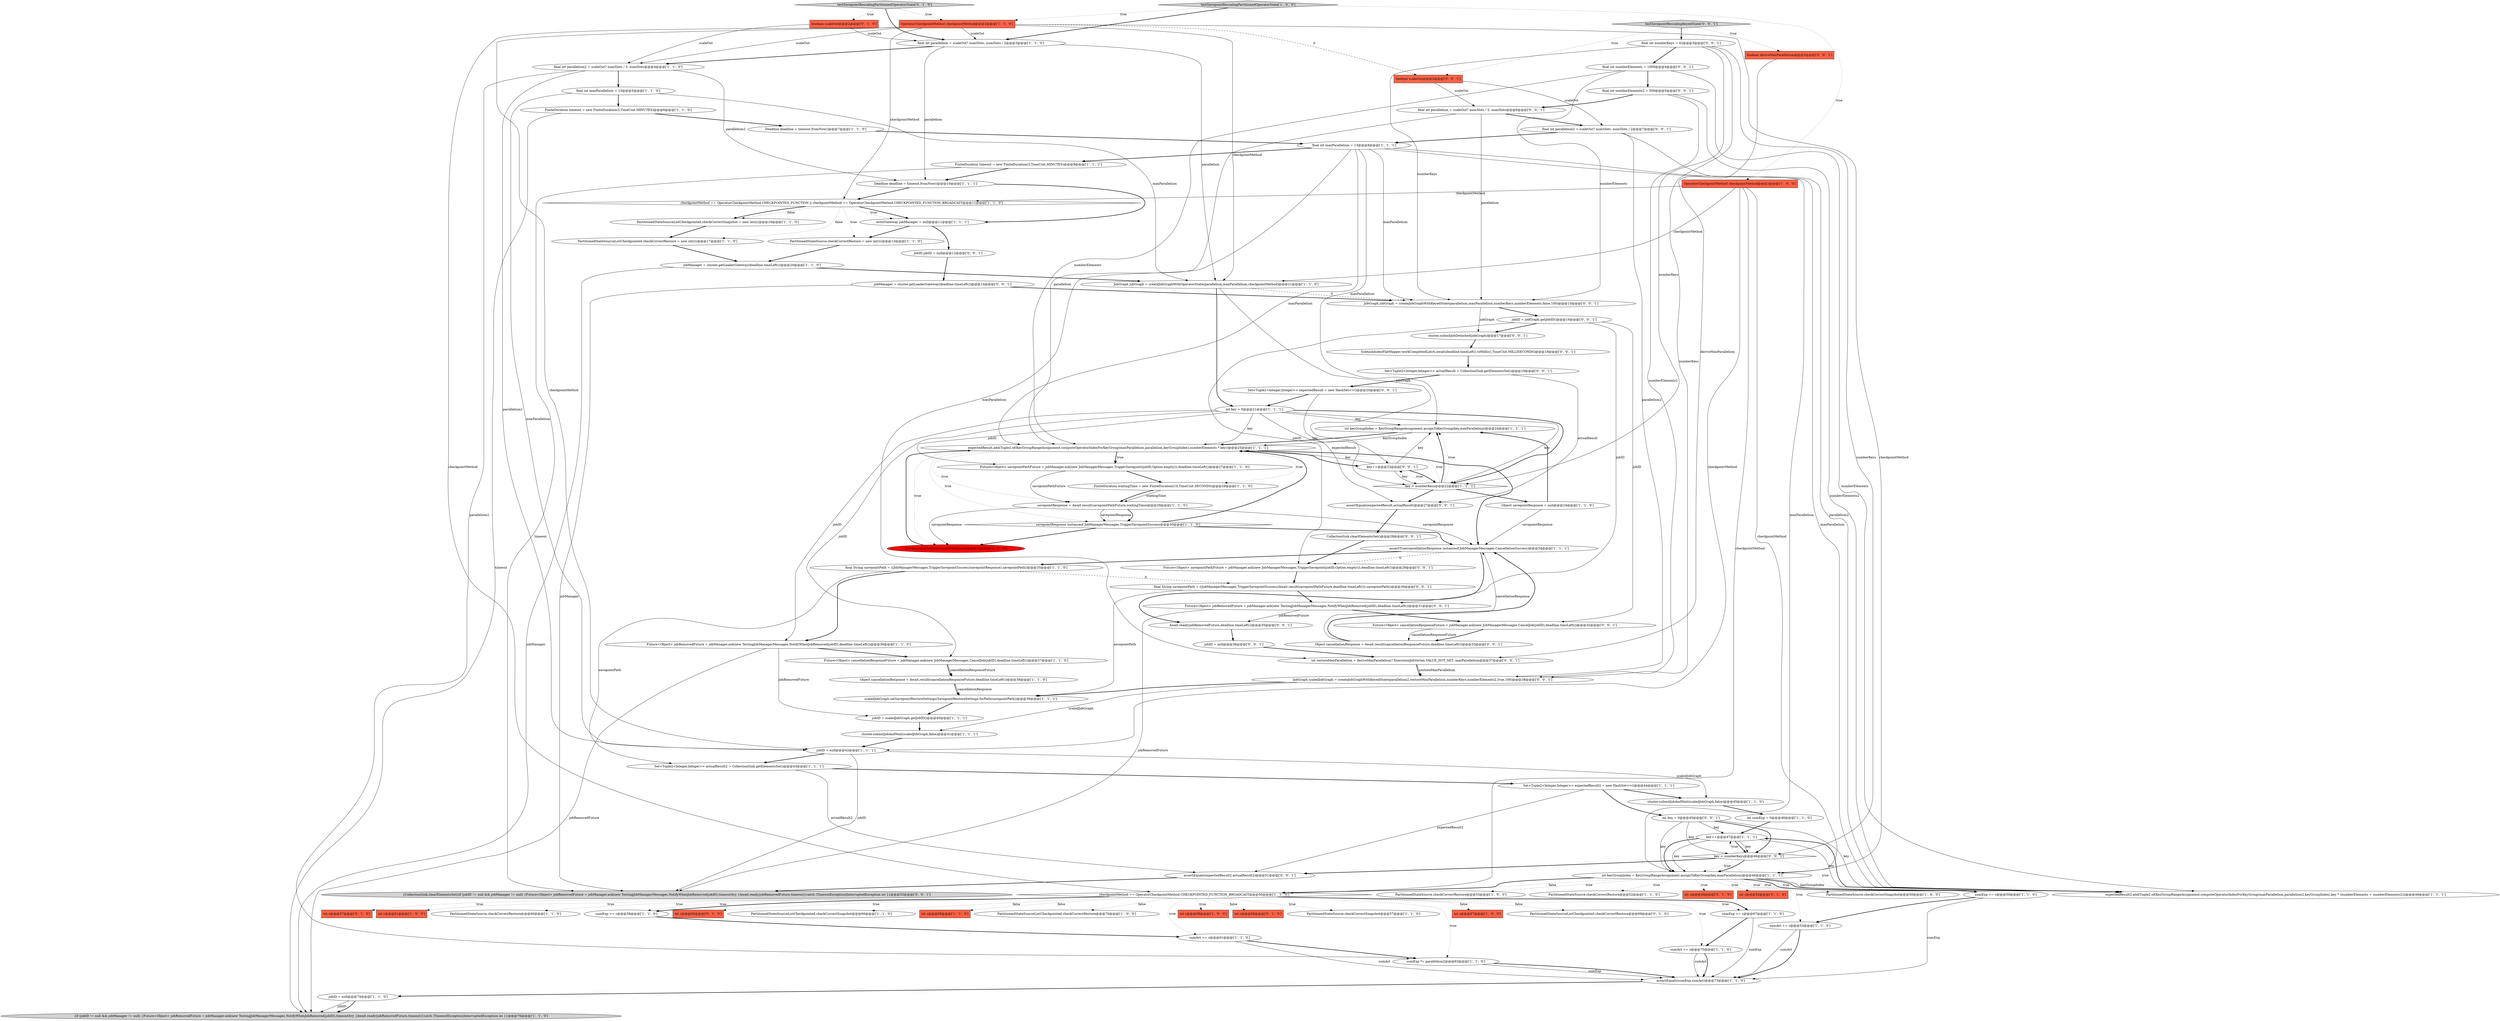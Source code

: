 digraph {
24 [style = filled, label = "JobGraph jobGraph = createJobGraphWithOperatorState(parallelism,maxParallelism,checkpointMethod)@@@21@@@['1', '1', '0']", fillcolor = white, shape = ellipse image = "AAA0AAABBB1BBB"];
26 [style = filled, label = "int keyGroupIndex = KeyGroupRangeAssignment.assignToKeyGroup(key,maxParallelism)@@@24@@@['1', '1', '1']", fillcolor = white, shape = ellipse image = "AAA0AAABBB1BBB"];
85 [style = filled, label = "boolean scaleOut@@@2@@@['0', '0', '1']", fillcolor = tomato, shape = box image = "AAA0AAABBB3BBB"];
12 [style = filled, label = "sumAct += c@@@61@@@['1', '1', '0']", fillcolor = white, shape = ellipse image = "AAA0AAABBB1BBB"];
1 [style = filled, label = "Object savepointResponse = null@@@24@@@['1', '1', '0']", fillcolor = white, shape = ellipse image = "AAA0AAABBB1BBB"];
39 [style = filled, label = "assertTrue(cancellationResponse instanceof JobManagerMessages.CancellationSuccess)@@@34@@@['1', '1', '1']", fillcolor = white, shape = ellipse image = "AAA0AAABBB1BBB"];
28 [style = filled, label = "OperatorCheckpointMethod checkpointMethod@@@2@@@['1', '1', '0']", fillcolor = tomato, shape = box image = "AAA0AAABBB1BBB"];
58 [style = filled, label = "savepointResponse instanceof JobManagerMessages.TriggerSavepointSuccess@@@30@@@['1', '1', '0']", fillcolor = white, shape = diamond image = "AAA0AAABBB1BBB"];
95 [style = filled, label = "final String savepointPath = ((JobManagerMessages.TriggerSavepointSuccess)Await.result(savepointPathFuture,deadline.timeLeft())).savepointPath()@@@30@@@['0', '0', '1']", fillcolor = white, shape = ellipse image = "AAA0AAABBB3BBB"];
52 [style = filled, label = "expectedResult2.add(Tuple2.of(KeyGroupRangeAssignment.computeOperatorIndexForKeyGroup(maxParallelism,parallelism2,keyGroupIndex),key * (numberElements + numberElements2)))@@@49@@@['1', '1', '1']", fillcolor = white, shape = ellipse image = "AAA0AAABBB1BBB"];
82 [style = filled, label = "Future<Object> cancellationResponseFuture = jobManager.ask(new JobManagerMessages.CancelJob(jobID),deadline.timeLeft())@@@32@@@['0', '0', '1']", fillcolor = white, shape = ellipse image = "AAA0AAABBB3BBB"];
22 [style = filled, label = "jobManager = cluster.getLeaderGateway(deadline.timeLeft())@@@20@@@['1', '1', '0']", fillcolor = white, shape = ellipse image = "AAA0AAABBB1BBB"];
5 [style = filled, label = "{if (jobID != null && jobManager != null) {Future<Object> jobRemovedFuture = jobManager.ask(new TestingJobManagerMessages.NotifyWhenJobRemoved(jobID),timeout)try {Await.ready(jobRemovedFuture,timeout)}catch (TimeoutException|InterruptedException ie) }}@@@76@@@['1', '1', '0']", fillcolor = lightgray, shape = ellipse image = "AAA0AAABBB1BBB"];
36 [style = filled, label = "sumExp += c@@@67@@@['1', '1', '0']", fillcolor = white, shape = ellipse image = "AAA0AAABBB1BBB"];
10 [style = filled, label = "FiniteDuration timeout = new FiniteDuration(3,TimeUnit.MINUTES)@@@9@@@['1', '1', '1']", fillcolor = white, shape = ellipse image = "AAA0AAABBB1BBB"];
19 [style = filled, label = "FiniteDuration timeout = new FiniteDuration(3,TimeUnit.MINUTES)@@@6@@@['1', '1', '0']", fillcolor = white, shape = ellipse image = "AAA0AAABBB1BBB"];
83 [style = filled, label = "assertEquals(expectedResult,actualResult)@@@27@@@['0', '0', '1']", fillcolor = white, shape = ellipse image = "AAA0AAABBB3BBB"];
8 [style = filled, label = "int sumExp = 0@@@46@@@['1', '1', '0']", fillcolor = white, shape = ellipse image = "AAA0AAABBB1BBB"];
72 [style = filled, label = "boolean scaleOut@@@2@@@['0', '1', '0']", fillcolor = tomato, shape = box image = "AAA0AAABBB2BBB"];
88 [style = filled, label = "CollectionSink.clearElementsSet()@@@28@@@['0', '0', '1']", fillcolor = white, shape = ellipse image = "AAA0AAABBB3BBB"];
62 [style = filled, label = "jobID = null@@@74@@@['1', '1', '0']", fillcolor = white, shape = ellipse image = "AAA0AAABBB1BBB"];
6 [style = filled, label = "sumAct += c@@@70@@@['1', '1', '0']", fillcolor = white, shape = ellipse image = "AAA0AAABBB1BBB"];
17 [style = filled, label = "int c@@@58@@@['1', '0', '0']", fillcolor = tomato, shape = box image = "AAA0AAABBB1BBB"];
21 [style = filled, label = "OperatorCheckpointMethod checkpointMethod@@@2@@@['1', '0', '0']", fillcolor = tomato, shape = box image = "AAA0AAABBB1BBB"];
80 [style = filled, label = "Object cancellationResponse = Await.result(cancellationResponseFuture,deadline.timeLeft())@@@33@@@['0', '0', '1']", fillcolor = white, shape = ellipse image = "AAA0AAABBB3BBB"];
47 [style = filled, label = "sumExp += c@@@50@@@['1', '1', '0']", fillcolor = white, shape = ellipse image = "AAA0AAABBB1BBB"];
73 [style = filled, label = "int c@@@66@@@['0', '1', '0']", fillcolor = tomato, shape = box image = "AAA0AAABBB2BBB"];
29 [style = filled, label = "checkpointMethod == OperatorCheckpointMethod.CHECKPOINTED_FUNCTION || checkpointMethod == OperatorCheckpointMethod.CHECKPOINTED_FUNCTION_BROADCAST@@@11@@@['1', '1', '0']", fillcolor = white, shape = diamond image = "AAA0AAABBB1BBB"];
42 [style = filled, label = "Future<Object> cancellationResponseFuture = jobManager.ask(new JobManagerMessages.CancelJob(jobID),deadline.timeLeft())@@@37@@@['1', '1', '0']", fillcolor = white, shape = ellipse image = "AAA0AAABBB1BBB"];
84 [style = filled, label = "key < numberKeys@@@46@@@['0', '0', '1']", fillcolor = white, shape = diamond image = "AAA0AAABBB3BBB"];
100 [style = filled, label = "final int numberElements = 1000@@@4@@@['0', '0', '1']", fillcolor = white, shape = ellipse image = "AAA0AAABBB3BBB"];
38 [style = filled, label = "FiniteDuration waitingTime = new FiniteDuration(10,TimeUnit.SECONDS)@@@28@@@['1', '1', '0']", fillcolor = white, shape = ellipse image = "AAA0AAABBB1BBB"];
60 [style = filled, label = "Deadline deadline = timeout.fromNow()@@@10@@@['1', '1', '1']", fillcolor = white, shape = ellipse image = "AAA0AAABBB1BBB"];
43 [style = filled, label = "Set<Tuple2<Integer,Integer>> expectedResult2 = new HashSet<>()@@@44@@@['1', '1', '1']", fillcolor = white, shape = ellipse image = "AAA0AAABBB1BBB"];
76 [style = filled, label = "final int parallelism = scaleOut? numSlots / 2: numSlots@@@6@@@['0', '0', '1']", fillcolor = white, shape = ellipse image = "AAA0AAABBB3BBB"];
11 [style = filled, label = "PartitionedStateSourceListCheckpointed.checkCorrectSnapshot = new int((((@@@16@@@['1', '1', '0']", fillcolor = white, shape = ellipse image = "AAA0AAABBB1BBB"];
3 [style = filled, label = "final int maxParallelism = 13@@@5@@@['1', '1', '0']", fillcolor = white, shape = ellipse image = "AAA0AAABBB1BBB"];
89 [style = filled, label = "jobID = jobGraph.getJobID()@@@16@@@['0', '0', '1']", fillcolor = white, shape = ellipse image = "AAA0AAABBB3BBB"];
86 [style = filled, label = "final int numberKeys = 42@@@3@@@['0', '0', '1']", fillcolor = white, shape = ellipse image = "AAA0AAABBB3BBB"];
13 [style = filled, label = "PartitionedStateSourceListCheckpointed.checkCorrectRestore = new int((((@@@17@@@['1', '1', '0']", fillcolor = white, shape = ellipse image = "AAA0AAABBB1BBB"];
53 [style = filled, label = "cluster.submitJobAndWait(scaledJobGraph,false)@@@45@@@['1', '1', '0']", fillcolor = white, shape = ellipse image = "AAA0AAABBB1BBB"];
16 [style = filled, label = "System.out.println(savepointResponse)@@@33@@@['1', '0', '0']", fillcolor = red, shape = ellipse image = "AAA1AAABBB1BBB"];
54 [style = filled, label = "int keyGroupIndex = KeyGroupRangeAssignment.assignToKeyGroup(key,maxParallelism)@@@48@@@['1', '1', '1']", fillcolor = white, shape = ellipse image = "AAA0AAABBB1BBB"];
25 [style = filled, label = "PartitionedStateSource.checkCorrectSnapshot@@@57@@@['1', '1', '0']", fillcolor = white, shape = ellipse image = "AAA0AAABBB1BBB"];
0 [style = filled, label = "int c@@@67@@@['1', '0', '0']", fillcolor = tomato, shape = box image = "AAA0AAABBB1BBB"];
35 [style = filled, label = "sumExp += c@@@58@@@['1', '1', '0']", fillcolor = white, shape = ellipse image = "AAA0AAABBB1BBB"];
23 [style = filled, label = "final int parallelism = scaleOut? numSlots: numSlots / 2@@@3@@@['1', '1', '0']", fillcolor = white, shape = ellipse image = "AAA0AAABBB1BBB"];
64 [style = filled, label = "int key = 0@@@21@@@['1', '1', '1']", fillcolor = white, shape = ellipse image = "AAA0AAABBB1BBB"];
71 [style = filled, label = "PartitionedStateSourceListCheckpointed.checkCorrectRestore@@@69@@@['0', '1', '0']", fillcolor = white, shape = ellipse image = "AAA0AAABBB2BBB"];
102 [style = filled, label = "cluster.submitJobDetached(jobGraph)@@@17@@@['0', '0', '1']", fillcolor = white, shape = ellipse image = "AAA0AAABBB3BBB"];
91 [style = filled, label = "jobID = null@@@36@@@['0', '0', '1']", fillcolor = white, shape = ellipse image = "AAA0AAABBB3BBB"];
27 [style = filled, label = "jobID = scaledJobGraph.getJobID()@@@40@@@['1', '1', '1']", fillcolor = white, shape = ellipse image = "AAA0AAABBB1BBB"];
105 [style = filled, label = "SubtaskIndexFlatMapper.workCompletedLatch.await(deadline.timeLeft().toMillis(),TimeUnit.MILLISECONDS)@@@18@@@['0', '0', '1']", fillcolor = white, shape = ellipse image = "AAA0AAABBB3BBB"];
56 [style = filled, label = "final String savepointPath = ((JobManagerMessages.TriggerSavepointSuccess)savepointResponse).savepointPath()@@@35@@@['1', '1', '0']", fillcolor = white, shape = ellipse image = "AAA0AAABBB1BBB"];
69 [style = filled, label = "int c@@@57@@@['0', '1', '0']", fillcolor = tomato, shape = box image = "AAA0AAABBB2BBB"];
98 [style = filled, label = "testSavepointRescalingKeyedState['0', '0', '1']", fillcolor = lightgray, shape = diamond image = "AAA0AAABBB3BBB"];
40 [style = filled, label = "Set<Tuple2<Integer,Integer>> actualResult2 = CollectionSink.getElementsSet()@@@43@@@['1', '1', '1']", fillcolor = white, shape = ellipse image = "AAA0AAABBB1BBB"];
2 [style = filled, label = "PartitionedStateSource.checkCorrectRestore@@@53@@@['1', '0', '0']", fillcolor = white, shape = ellipse image = "AAA0AAABBB1BBB"];
33 [style = filled, label = "Object cancellationResponse = Await.result(cancellationResponseFuture,deadline.timeLeft())@@@38@@@['1', '1', '0']", fillcolor = white, shape = ellipse image = "AAA0AAABBB1BBB"];
41 [style = filled, label = "int c@@@61@@@['1', '0', '0']", fillcolor = tomato, shape = box image = "AAA0AAABBB1BBB"];
4 [style = filled, label = "final int maxParallelism = 13@@@8@@@['1', '1', '1']", fillcolor = white, shape = ellipse image = "AAA0AAABBB1BBB"];
9 [style = filled, label = "Future<Object> savepointPathFuture = jobManager.ask(new JobManagerMessages.TriggerSavepoint(jobID,Option.empty()),deadline.timeLeft())@@@27@@@['1', '1', '0']", fillcolor = white, shape = ellipse image = "AAA0AAABBB1BBB"];
32 [style = filled, label = "ActorGateway jobManager = null@@@11@@@['1', '1', '1']", fillcolor = white, shape = ellipse image = "AAA0AAABBB1BBB"];
55 [style = filled, label = "key < numberKeys@@@22@@@['1', '1', '1']", fillcolor = white, shape = diamond image = "AAA0AAABBB1BBB"];
74 [style = filled, label = "int key = 0@@@45@@@['0', '0', '1']", fillcolor = white, shape = ellipse image = "AAA0AAABBB3BBB"];
59 [style = filled, label = "PartitionedStateSource.checkCorrectRestore@@@60@@@['1', '1', '0']", fillcolor = white, shape = ellipse image = "AAA0AAABBB1BBB"];
75 [style = filled, label = "Set<Tuple2<Integer,Integer>> expectedResult = new HashSet<>()@@@20@@@['0', '0', '1']", fillcolor = white, shape = ellipse image = "AAA0AAABBB3BBB"];
104 [style = filled, label = "final int numberElements2 = 500@@@5@@@['0', '0', '1']", fillcolor = white, shape = ellipse image = "AAA0AAABBB3BBB"];
103 [style = filled, label = "Await.ready(jobRemovedFuture,deadline.timeLeft())@@@35@@@['0', '0', '1']", fillcolor = white, shape = ellipse image = "AAA0AAABBB3BBB"];
45 [style = filled, label = "sumExp *= parallelism2@@@63@@@['1', '1', '0']", fillcolor = white, shape = ellipse image = "AAA0AAABBB1BBB"];
31 [style = filled, label = "Deadline deadline = timeout.fromNow()@@@7@@@['1', '1', '0']", fillcolor = white, shape = ellipse image = "AAA0AAABBB1BBB"];
34 [style = filled, label = "savepointResponse = Await.result(savepointPathFuture,waitingTime)@@@29@@@['1', '1', '0']", fillcolor = white, shape = ellipse image = "AAA0AAABBB1BBB"];
46 [style = filled, label = "PartitionedStateSource.checkCorrectRestore@@@52@@@['1', '1', '0']", fillcolor = white, shape = ellipse image = "AAA0AAABBB1BBB"];
63 [style = filled, label = "PartitionedStateSource.checkCorrectRestore = new int((((@@@13@@@['1', '1', '0']", fillcolor = white, shape = ellipse image = "AAA0AAABBB1BBB"];
50 [style = filled, label = "cluster.submitJobAndWait(scaledJobGraph,false)@@@41@@@['1', '1', '1']", fillcolor = white, shape = ellipse image = "AAA0AAABBB1BBB"];
68 [style = filled, label = "int c@@@49@@@['0', '1', '0']", fillcolor = tomato, shape = box image = "AAA0AAABBB2BBB"];
99 [style = filled, label = "JobGraph scaledJobGraph = createJobGraphWithKeyedState(parallelism2,restoreMaxParallelism,numberKeys,numberElements2,true,100)@@@38@@@['0', '0', '1']", fillcolor = white, shape = ellipse image = "AAA0AAABBB3BBB"];
48 [style = filled, label = "sumAct += c@@@53@@@['1', '1', '0']", fillcolor = white, shape = ellipse image = "AAA0AAABBB1BBB"];
30 [style = filled, label = "testSavepointRescalingPartitionedOperatorState['1', '0', '0']", fillcolor = lightgray, shape = diamond image = "AAA0AAABBB1BBB"];
49 [style = filled, label = "jobID = null@@@42@@@['1', '1', '1']", fillcolor = white, shape = ellipse image = "AAA0AAABBB1BBB"];
70 [style = filled, label = "int c@@@52@@@['0', '1', '0']", fillcolor = tomato, shape = box image = "AAA0AAABBB2BBB"];
96 [style = filled, label = "final int parallelism2 = scaleOut? numSlots: numSlots / 2@@@7@@@['0', '0', '1']", fillcolor = white, shape = ellipse image = "AAA0AAABBB3BBB"];
14 [style = filled, label = "checkpointMethod == OperatorCheckpointMethod.CHECKPOINTED_FUNCTION_BROADCAST@@@56@@@['1', '1', '0']", fillcolor = white, shape = diamond image = "AAA0AAABBB1BBB"];
61 [style = filled, label = "scaledJobGraph.setSavepointRestoreSettings(SavepointRestoreSettings.forPath(savepointPath))@@@39@@@['1', '1', '1']", fillcolor = white, shape = ellipse image = "AAA0AAABBB1BBB"];
44 [style = filled, label = "PartitionedStateSource.checkCorrectSnapshot@@@50@@@['1', '0', '0']", fillcolor = white, shape = ellipse image = "AAA0AAABBB1BBB"];
66 [style = filled, label = "int c@@@60@@@['0', '1', '0']", fillcolor = tomato, shape = box image = "AAA0AAABBB2BBB"];
94 [style = filled, label = "int restoreMaxParallelism = deriveMaxParallelism? ExecutionJobVertex.VALUE_NOT_SET: maxParallelism@@@37@@@['0', '0', '1']", fillcolor = white, shape = ellipse image = "AAA0AAABBB3BBB"];
57 [style = filled, label = "PartitionedStateSourceListCheckpointed.checkCorrectSnapshot@@@66@@@['1', '1', '0']", fillcolor = white, shape = ellipse image = "AAA0AAABBB1BBB"];
90 [style = filled, label = "assertEquals(expectedResult2,actualResult2)@@@51@@@['0', '0', '1']", fillcolor = white, shape = ellipse image = "AAA0AAABBB3BBB"];
37 [style = filled, label = "assertEquals(sumExp,sumAct)@@@73@@@['1', '1', '0']", fillcolor = white, shape = ellipse image = "AAA0AAABBB1BBB"];
7 [style = filled, label = "expectedResult.add(Tuple2.of(KeyGroupRangeAssignment.computeOperatorIndexForKeyGroup(maxParallelism,parallelism,keyGroupIndex),numberElements * key))@@@25@@@['1', '1', '1']", fillcolor = white, shape = ellipse image = "AAA0AAABBB1BBB"];
51 [style = filled, label = "Future<Object> jobRemovedFuture = jobManager.ask(new TestingJobManagerMessages.NotifyWhenJobRemoved(jobID),deadline.timeLeft())@@@36@@@['1', '1', '0']", fillcolor = white, shape = ellipse image = "AAA0AAABBB1BBB"];
78 [style = filled, label = "boolean deriveMaxParallelism@@@2@@@['0', '0', '1']", fillcolor = tomato, shape = box image = "AAA0AAABBB3BBB"];
67 [style = filled, label = "testSavepointRescalingPartitionedOperatorState['0', '1', '0']", fillcolor = lightgray, shape = diamond image = "AAA0AAABBB2BBB"];
77 [style = filled, label = "Future<Object> savepointPathFuture = jobManager.ask(new JobManagerMessages.TriggerSavepoint(jobID,Option.empty()),deadline.timeLeft())@@@29@@@['0', '0', '1']", fillcolor = white, shape = ellipse image = "AAA0AAABBB3BBB"];
79 [style = filled, label = "jobManager = cluster.getLeaderGateway(deadline.timeLeft())@@@14@@@['0', '0', '1']", fillcolor = white, shape = ellipse image = "AAA0AAABBB3BBB"];
87 [style = filled, label = "Set<Tuple2<Integer,Integer>> actualResult = CollectionSink.getElementsSet()@@@19@@@['0', '0', '1']", fillcolor = white, shape = ellipse image = "AAA0AAABBB3BBB"];
92 [style = filled, label = "key++@@@23@@@['0', '0', '1']", fillcolor = white, shape = ellipse image = "AAA0AAABBB3BBB"];
20 [style = filled, label = "int c@@@69@@@['1', '1', '0']", fillcolor = tomato, shape = box image = "AAA0AAABBB1BBB"];
97 [style = filled, label = "JobID jobID = null@@@12@@@['0', '0', '1']", fillcolor = white, shape = ellipse image = "AAA0AAABBB3BBB"];
81 [style = filled, label = "JobGraph jobGraph = createJobGraphWithKeyedState(parallelism,maxParallelism,numberKeys,numberElements,false,100)@@@15@@@['0', '0', '1']", fillcolor = white, shape = ellipse image = "AAA0AAABBB3BBB"];
93 [style = filled, label = "{CollectionSink.clearElementsSet()if (jobID != null && jobManager != null) {Future<Object> jobRemovedFuture = jobManager.ask(new TestingJobManagerMessages.NotifyWhenJobRemoved(jobID),timeout)try {Await.ready(jobRemovedFuture,timeout)}catch (TimeoutException|InterruptedException ie) }}@@@53@@@['0', '0', '1']", fillcolor = lightgray, shape = ellipse image = "AAA0AAABBB3BBB"];
18 [style = filled, label = "PartitionedStateSourceListCheckpointed.checkCorrectRestore@@@70@@@['1', '0', '0']", fillcolor = white, shape = ellipse image = "AAA0AAABBB1BBB"];
101 [style = filled, label = "Future<Object> jobRemovedFuture = jobManager.ask(new TestingJobManagerMessages.NotifyWhenJobRemoved(jobID),deadline.timeLeft())@@@31@@@['0', '0', '1']", fillcolor = white, shape = ellipse image = "AAA0AAABBB3BBB"];
15 [style = filled, label = "final int parallelism2 = scaleOut? numSlots / 2: numSlots@@@4@@@['1', '1', '0']", fillcolor = white, shape = ellipse image = "AAA0AAABBB1BBB"];
65 [style = filled, label = "key++@@@47@@@['1', '1', '1']", fillcolor = white, shape = ellipse image = "AAA0AAABBB1BBB"];
40->90 [style = solid, label="actualResult2"];
3->49 [style = solid, label="maxParallelism"];
12->45 [style = bold, label=""];
24->81 [style = dashed, label="0"];
74->54 [style = solid, label="key"];
26->7 [style = solid, label="keyGroupIndex"];
10->93 [style = solid, label="timeout"];
65->54 [style = bold, label=""];
14->35 [style = bold, label=""];
83->88 [style = bold, label=""];
67->28 [style = dotted, label="true"];
7->34 [style = dotted, label="true"];
60->29 [style = bold, label=""];
14->45 [style = dotted, label="true"];
65->84 [style = bold, label=""];
104->52 [style = solid, label="numberElements2"];
16->7 [style = bold, label=""];
4->7 [style = solid, label="maxParallelism"];
60->32 [style = bold, label=""];
32->97 [style = bold, label=""];
54->2 [style = dotted, label="true"];
96->4 [style = bold, label=""];
14->18 [style = dotted, label="false"];
88->77 [style = bold, label=""];
91->94 [style = bold, label=""];
43->90 [style = solid, label="expectedResult2"];
23->24 [style = solid, label="parallelism"];
96->52 [style = solid, label="parallelism2"];
99->61 [style = bold, label=""];
48->37 [style = solid, label="sumAct"];
14->41 [style = dotted, label="true"];
28->54 [style = solid, label="checkpointMethod"];
28->14 [style = solid, label="checkpointMethod"];
32->63 [style = bold, label=""];
63->22 [style = bold, label=""];
34->58 [style = bold, label=""];
19->5 [style = solid, label="timeout"];
75->83 [style = solid, label="expectedResult"];
7->9 [style = bold, label=""];
54->52 [style = dotted, label="true"];
67->72 [style = dotted, label="true"];
51->27 [style = solid, label="jobRemovedFuture"];
24->64 [style = bold, label=""];
43->74 [style = bold, label=""];
14->0 [style = dotted, label="false"];
100->81 [style = solid, label="numberElements"];
3->19 [style = bold, label=""];
39->77 [style = dashed, label="0"];
6->37 [style = solid, label="sumAct"];
37->62 [style = bold, label=""];
43->53 [style = bold, label=""];
11->13 [style = bold, label=""];
14->73 [style = dotted, label="false"];
7->16 [style = dotted, label="true"];
92->26 [style = solid, label="key"];
38->34 [style = solid, label="waitingTime"];
78->94 [style = solid, label="deriveMaxParallelism"];
13->22 [style = bold, label=""];
14->20 [style = dotted, label="false"];
80->39 [style = bold, label=""];
49->40 [style = bold, label=""];
9->38 [style = bold, label=""];
64->55 [style = solid, label="key"];
81->89 [style = bold, label=""];
33->61 [style = solid, label="cancellationResponse"];
94->99 [style = solid, label="restoreMaxParallelism"];
35->12 [style = bold, label=""];
92->7 [style = solid, label="key"];
54->68 [style = dotted, label="true"];
62->5 [style = solid, label="jobID"];
96->99 [style = solid, label="parallelism2"];
42->33 [style = solid, label="cancellationResponseFuture"];
28->24 [style = solid, label="checkpointMethod"];
64->7 [style = solid, label="key"];
36->6 [style = bold, label=""];
21->49 [style = solid, label="checkpointMethod"];
3->24 [style = solid, label="maxParallelism"];
48->37 [style = bold, label=""];
54->52 [style = bold, label=""];
26->7 [style = bold, label=""];
14->12 [style = dotted, label="true"];
58->16 [style = bold, label=""];
47->48 [style = bold, label=""];
98->78 [style = dotted, label="true"];
29->11 [style = dotted, label="false"];
56->95 [style = dashed, label="0"];
28->29 [style = solid, label="checkpointMethod"];
80->39 [style = solid, label="cancellationResponse"];
62->5 [style = bold, label=""];
89->77 [style = solid, label="jobID"];
100->52 [style = solid, label="numberElements"];
81->102 [style = solid, label="jobGraph"];
52->65 [style = bold, label=""];
14->59 [style = dotted, label="true"];
31->4 [style = bold, label=""];
102->105 [style = bold, label=""];
55->26 [style = bold, label=""];
45->37 [style = solid, label="sumExp"];
103->91 [style = bold, label=""];
89->82 [style = solid, label="jobID"];
29->13 [style = dotted, label="false"];
34->58 [style = solid, label="savepointResponse"];
100->7 [style = solid, label="numberElements"];
79->81 [style = bold, label=""];
55->92 [style = dotted, label="true"];
21->54 [style = solid, label="checkpointMethod"];
75->64 [style = bold, label=""];
28->49 [style = solid, label="checkpointMethod"];
50->49 [style = bold, label=""];
29->63 [style = dotted, label="true"];
34->39 [style = solid, label="savepointResponse"];
58->39 [style = bold, label=""];
56->51 [style = bold, label=""];
21->24 [style = solid, label="checkpointMethod"];
55->26 [style = dotted, label="true"];
92->55 [style = solid, label="key"];
86->100 [style = bold, label=""];
76->81 [style = solid, label="parallelism"];
65->54 [style = solid, label="key"];
89->102 [style = bold, label=""];
29->32 [style = bold, label=""];
14->25 [style = dotted, label="true"];
4->54 [style = solid, label="maxParallelism"];
61->27 [style = bold, label=""];
14->66 [style = dotted, label="true"];
15->49 [style = solid, label="parallelism2"];
39->103 [style = bold, label=""];
99->50 [style = solid, label="scaledJobGraph"];
24->55 [style = solid, label="jobGraph"];
51->42 [style = bold, label=""];
14->71 [style = dotted, label="false"];
30->28 [style = dotted, label="true"];
85->96 [style = solid, label="scaleOut"];
29->32 [style = dotted, label="true"];
29->11 [style = bold, label=""];
7->92 [style = bold, label=""];
84->90 [style = bold, label=""];
15->45 [style = solid, label="parallelism2"];
98->85 [style = dotted, label="true"];
55->7 [style = dotted, label="true"];
64->9 [style = solid, label="jobID"];
10->60 [style = bold, label=""];
14->36 [style = bold, label=""];
28->15 [style = solid, label="scaleOut"];
4->10 [style = bold, label=""];
87->83 [style = solid, label="actualResult"];
101->82 [style = bold, label=""];
28->85 [style = dashed, label="0"];
34->16 [style = solid, label="savepointResponse"];
92->55 [style = bold, label=""];
74->84 [style = solid, label="key"];
64->55 [style = bold, label=""];
54->44 [style = dotted, label="true"];
74->84 [style = bold, label=""];
23->15 [style = bold, label=""];
54->48 [style = dotted, label="true"];
100->104 [style = bold, label=""];
95->61 [style = solid, label="savepointPath"];
21->14 [style = solid, label="checkpointMethod"];
85->76 [style = solid, label="scaleOut"];
4->81 [style = solid, label="maxParallelism"];
14->69 [style = dotted, label="true"];
4->26 [style = solid, label="maxParallelism"];
15->3 [style = bold, label=""];
21->29 [style = solid, label="checkpointMethod"];
6->37 [style = bold, label=""];
54->70 [style = dotted, label="true"];
14->17 [style = dotted, label="true"];
64->42 [style = solid, label="jobID"];
14->57 [style = dotted, label="false"];
58->7 [style = bold, label=""];
64->92 [style = solid, label="key"];
84->54 [style = dotted, label="true"];
49->93 [style = solid, label="jobID"];
7->39 [style = bold, label=""];
84->65 [style = dotted, label="true"];
72->23 [style = solid, label="scaleOut"];
86->55 [style = solid, label="numberKeys"];
84->54 [style = bold, label=""];
9->34 [style = solid, label="savepointPathFuture"];
38->34 [style = bold, label=""];
105->87 [style = bold, label=""];
53->8 [style = bold, label=""];
4->94 [style = solid, label="maxParallelism"];
40->43 [style = bold, label=""];
104->76 [style = bold, label=""];
84->52 [style = dotted, label="true"];
12->37 [style = solid, label="sumAct"];
64->51 [style = solid, label="jobID"];
86->84 [style = solid, label="numberKeys"];
51->5 [style = solid, label="jobRemovedFuture"];
76->7 [style = solid, label="parallelism"];
54->14 [style = bold, label=""];
14->6 [style = dotted, label="true"];
74->65 [style = solid, label="key"];
33->61 [style = bold, label=""];
67->23 [style = bold, label=""];
94->99 [style = bold, label=""];
82->80 [style = bold, label=""];
77->95 [style = bold, label=""];
56->40 [style = solid, label="savepointPath"];
90->93 [style = bold, label=""];
54->46 [style = dotted, label="true"];
1->39 [style = solid, label="savepointResponse"];
19->31 [style = bold, label=""];
89->101 [style = solid, label="jobID"];
30->23 [style = bold, label=""];
49->53 [style = solid, label="scaledJobGraph"];
42->33 [style = bold, label=""];
76->96 [style = bold, label=""];
65->52 [style = solid, label="key"];
95->101 [style = bold, label=""];
7->9 [style = dotted, label="true"];
1->26 [style = bold, label=""];
87->75 [style = bold, label=""];
30->21 [style = dotted, label="true"];
7->38 [style = dotted, label="true"];
23->60 [style = solid, label="parallelism"];
36->37 [style = solid, label="sumExp"];
14->36 [style = dotted, label="true"];
98->86 [style = bold, label=""];
79->93 [style = solid, label="jobManager"];
8->65 [style = bold, label=""];
55->83 [style = bold, label=""];
54->47 [style = bold, label=""];
54->14 [style = dotted, label="false"];
74->52 [style = solid, label="key"];
54->47 [style = dotted, label="true"];
64->26 [style = solid, label="key"];
22->5 [style = solid, label="jobManager"];
55->1 [style = bold, label=""];
27->50 [style = bold, label=""];
39->56 [style = bold, label=""];
82->80 [style = solid, label="cancellationResponseFuture"];
47->37 [style = solid, label="sumExp"];
97->79 [style = bold, label=""];
45->37 [style = bold, label=""];
4->52 [style = solid, label="maxParallelism"];
22->24 [style = bold, label=""];
14->35 [style = dotted, label="true"];
101->93 [style = solid, label="jobRemovedFuture"];
104->99 [style = solid, label="numberElements2"];
15->60 [style = solid, label="parallelism2"];
72->15 [style = solid, label="scaleOut"];
65->84 [style = solid, label="key"];
101->103 [style = solid, label="jobRemovedFuture"];
28->23 [style = solid, label="scaleOut"];
86->81 [style = solid, label="numberKeys"];
86->99 [style = solid, label="numberKeys"];
54->52 [style = solid, label="keyGroupIndex"];
7->58 [style = dotted, label="true"];
}

